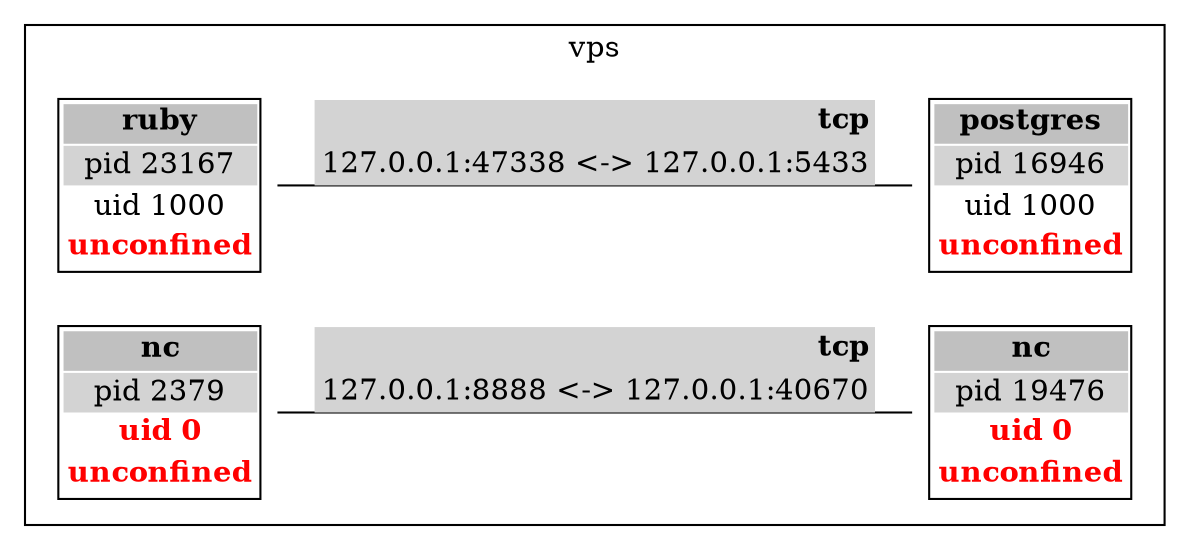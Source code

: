 graph {
  splines="line";
rankdir=LR;
  subgraph cluster_0 {
    label = "vps";
    process_0_23167 [shape="plaintext" label=<<table border="1" cellborder="0" cellspacing="1"><tr><td bgcolor="gray"><b>ruby</b></td></tr><tr><td bgcolor="lightgray">pid 23167</td></tr><tr><td>uid 1000</td></tr><tr><td><font color="red"><b>unconfined</b></font></td></tr></table>>];
    process_0_16946 [shape="plaintext" label=<<table border="1" cellborder="0" cellspacing="1"><tr><td bgcolor="gray"><b>postgres</b></td></tr><tr><td bgcolor="lightgray">pid 16946</td></tr><tr><td>uid 1000</td></tr><tr><td><font color="red"><b>unconfined</b></font></td></tr></table>>];
    process_0_2379 [shape="plaintext" label=<<table border="1" cellborder="0" cellspacing="1"><tr><td bgcolor="gray"><b>nc</b></td></tr><tr><td bgcolor="lightgray">pid 2379</td></tr><tr><td><font color="red"><b>uid 0</b></font></td></tr><tr><td><font color="red"><b>unconfined</b></font></td></tr></table>>];
    process_0_19476 [shape="plaintext" label=<<table border="1" cellborder="0" cellspacing="1"><tr><td bgcolor="gray"><b>nc</b></td></tr><tr><td bgcolor="lightgray">pid 19476</td></tr><tr><td><font color="red"><b>uid 0</b></font></td></tr><tr><td><font color="red"><b>unconfined</b></font></td></tr></table>>];
  }
  process_0_23167 -- process_0_16946 [label=<<table border="0" cellborder="0" cellspacing="1" bgcolor="lightgray"><tr border="0"><td align="right"><b>tcp</b></td></tr><tr border="0"><td>127.0.0.1:47338 &lt;-&gt; 127.0.0.1:5433</td></tr></table>>];
  process_0_2379 -- process_0_19476 [label=<<table border="0" cellborder="0" cellspacing="1" bgcolor="lightgray"><tr border="0"><td align="right"><b>tcp</b></td></tr><tr border="0"><td>127.0.0.1:8888 &lt;-&gt; 127.0.0.1:40670</td></tr></table>>];
}
